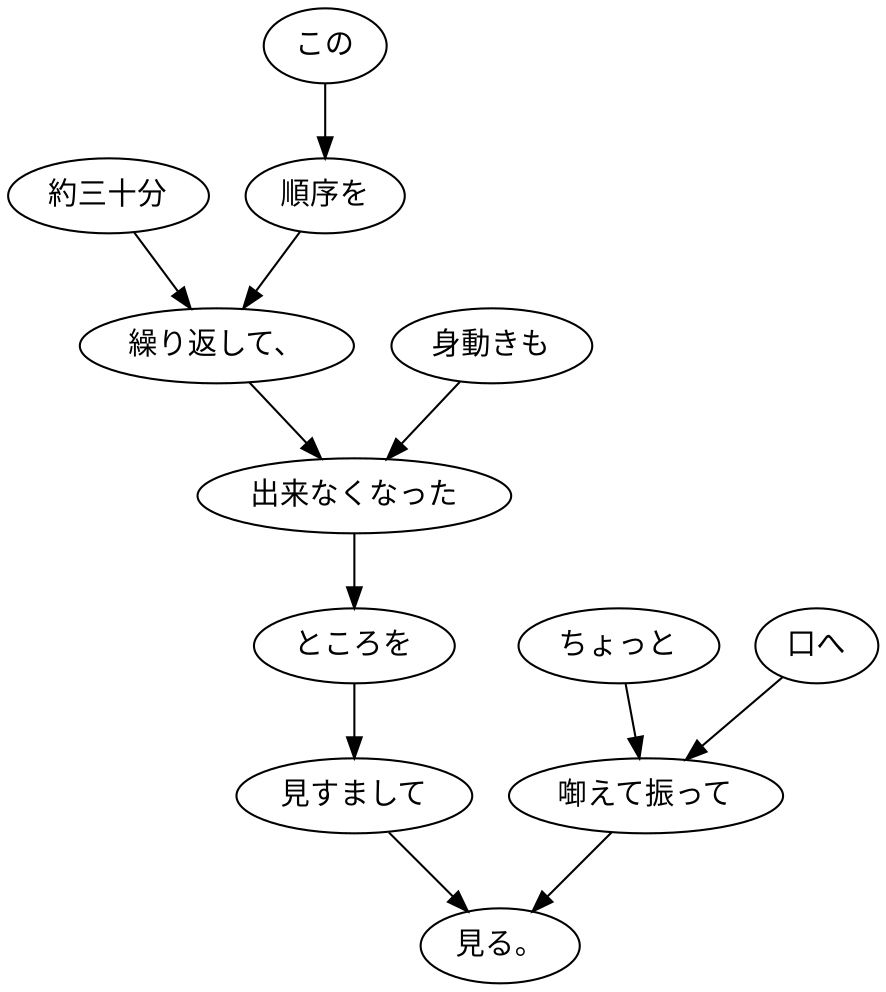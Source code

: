 digraph graph4003 {
	node0 [label="約三十分"];
	node1 [label="この"];
	node2 [label="順序を"];
	node3 [label="繰り返して、"];
	node4 [label="身動きも"];
	node5 [label="出来なくなった"];
	node6 [label="ところを"];
	node7 [label="見すまして"];
	node8 [label="ちょっと"];
	node9 [label="口へ"];
	node10 [label="啣えて振って"];
	node11 [label="見る。"];
	node0 -> node3;
	node1 -> node2;
	node2 -> node3;
	node3 -> node5;
	node4 -> node5;
	node5 -> node6;
	node6 -> node7;
	node7 -> node11;
	node8 -> node10;
	node9 -> node10;
	node10 -> node11;
}
